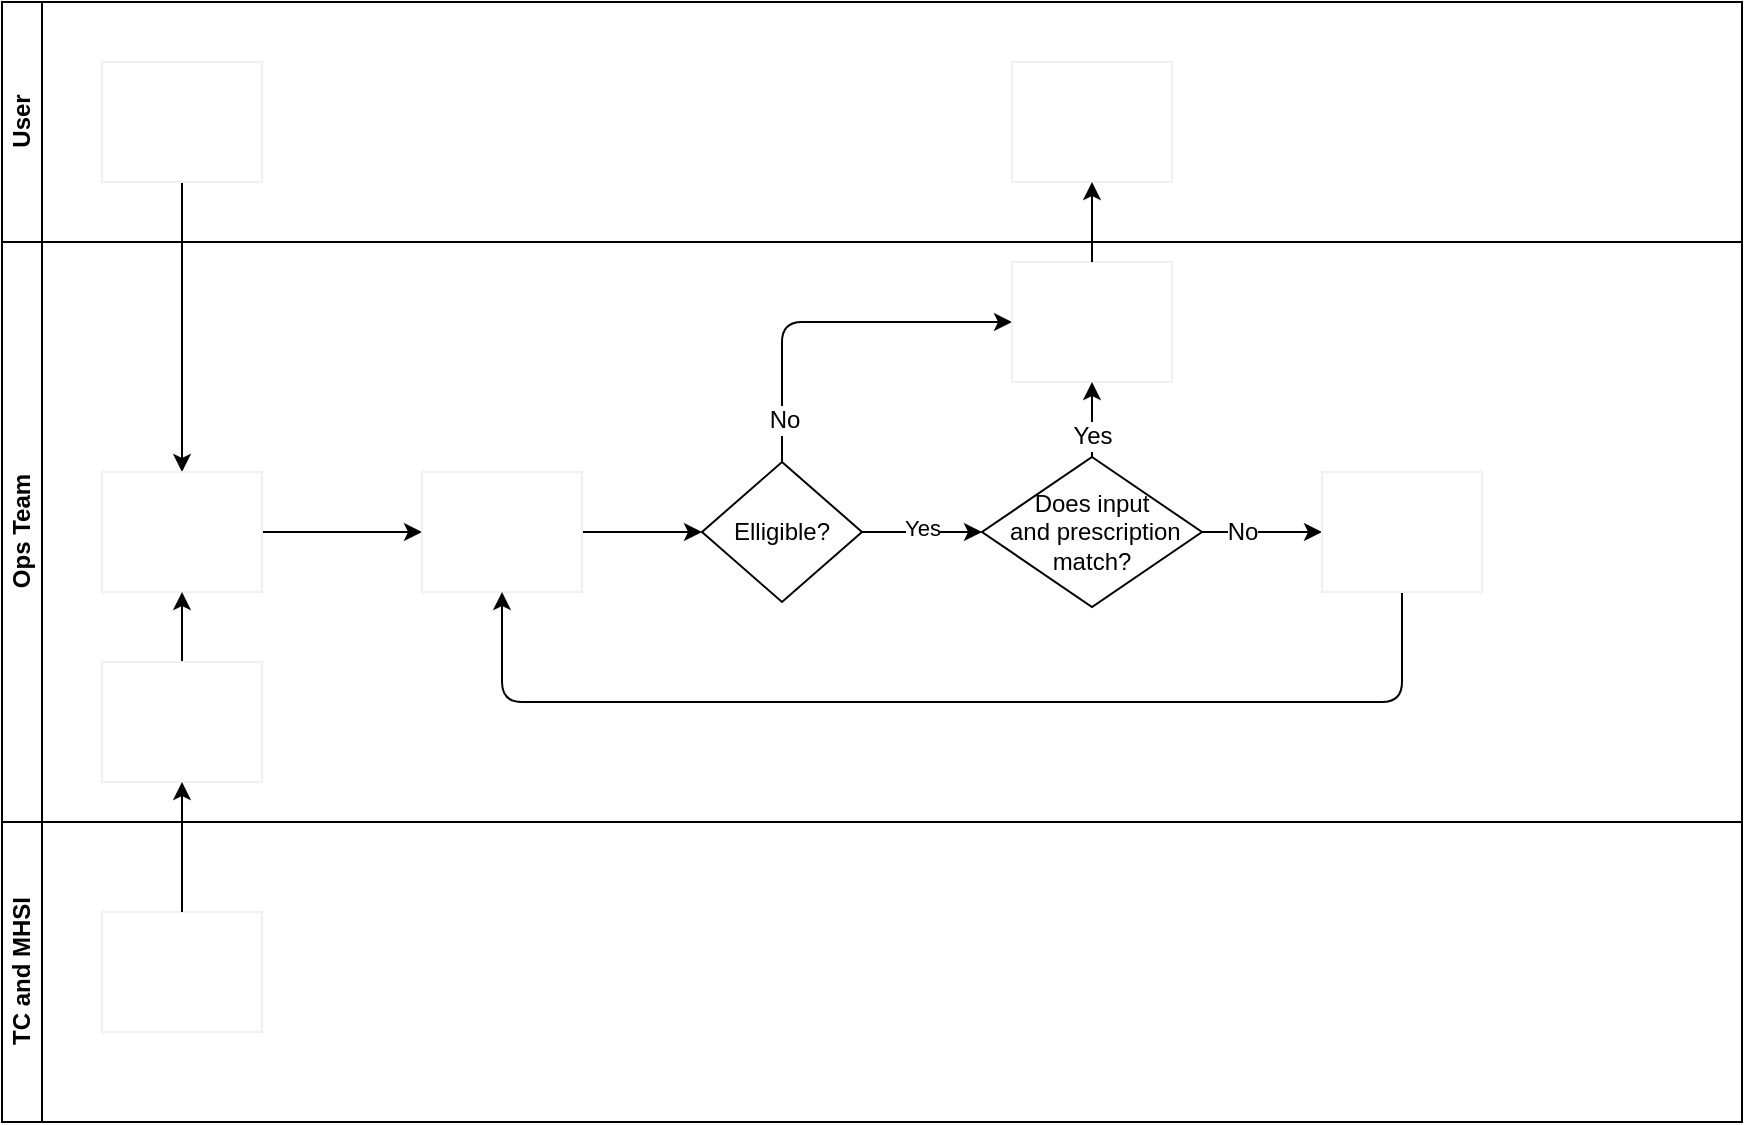 <mxfile>
    <diagram id="DGjUhBljzP0qLcx9KxV6" name="Page-1">
        <mxGraphModel dx="1329" dy="648" grid="1" gridSize="10" guides="1" tooltips="1" connect="1" arrows="1" fold="1" page="1" pageScale="1" pageWidth="850" pageHeight="1100" math="0" shadow="0">
            <root>
                <mxCell id="0"/>
                <mxCell id="1" parent="0"/>
                <mxCell id="23" value="" style="swimlane;html=1;childLayout=stackLayout;resizeParent=1;resizeParentMax=0;horizontal=0;startSize=0;horizontalStack=0;strokeColor=none;" vertex="1" parent="1">
                    <mxGeometry x="110" y="110" width="870" height="560" as="geometry">
                        <mxRectangle x="110" y="120" width="40" height="60" as="alternateBounds"/>
                    </mxGeometry>
                </mxCell>
                <mxCell id="24" style="edgeStyle=orthogonalEdgeStyle;rounded=1;orthogonalLoop=1;jettySize=auto;html=1;exitX=0.5;exitY=1;exitDx=0;exitDy=0;entryX=0.5;entryY=0;entryDx=0;entryDy=0;" edge="1" parent="23" source="28" target="32">
                    <mxGeometry relative="1" as="geometry">
                        <Array as="points">
                            <mxPoint x="90" y="220"/>
                            <mxPoint x="90" y="220"/>
                        </Array>
                    </mxGeometry>
                </mxCell>
                <mxCell id="27" value="User" style="swimlane;html=1;startSize=20;horizontal=0;" vertex="1" parent="23">
                    <mxGeometry width="870" height="120" as="geometry">
                        <mxRectangle x="20" width="850" height="30" as="alternateBounds"/>
                    </mxGeometry>
                </mxCell>
                <mxCell id="28" value="&lt;font color=&quot;#ffffff&quot;&gt;User enrolls via Best Life Website&lt;/font&gt;" style="rounded=0;whiteSpace=wrap;html=1;fontFamily=Helvetica;fontSize=12;fontColor=#000000;align=center;shadow=0;glass=0;strokeColor=#F0F0F0;" vertex="1" parent="27">
                    <mxGeometry x="50" y="30" width="80" height="60" as="geometry"/>
                </mxCell>
                <mxCell id="29" value="&lt;font color=&quot;#ffffff&quot;&gt;Receive Response&lt;/font&gt;" style="rounded=0;whiteSpace=wrap;html=1;fontFamily=Helvetica;fontSize=12;fontColor=#000000;align=center;strokeColor=#F0F0F0;" vertex="1" parent="27">
                    <mxGeometry x="505" y="30" width="80" height="60" as="geometry"/>
                </mxCell>
                <mxCell id="30" value="Ops Team" style="swimlane;html=1;startSize=20;horizontal=0;" vertex="1" parent="23">
                    <mxGeometry y="120" width="870" height="290" as="geometry"/>
                </mxCell>
                <mxCell id="31" style="edgeStyle=orthogonalEdgeStyle;rounded=0;orthogonalLoop=1;jettySize=auto;html=1;exitX=1;exitY=0.5;exitDx=0;exitDy=0;entryX=0;entryY=0.5;entryDx=0;entryDy=0;" edge="1" parent="30" source="32" target="34">
                    <mxGeometry relative="1" as="geometry"/>
                </mxCell>
                <mxCell id="32" value="&lt;font color=&quot;#ffffff&quot;&gt;Verifies enrollment via tickets in AirTable&lt;/font&gt;" style="rounded=0;whiteSpace=wrap;html=1;fontFamily=Helvetica;fontSize=12;fontColor=#000000;align=center;strokeColor=#F0F0F0;" vertex="1" parent="30">
                    <mxGeometry x="50" y="115" width="80" height="60" as="geometry"/>
                </mxCell>
                <mxCell id="33" style="edgeStyle=orthogonalEdgeStyle;rounded=0;orthogonalLoop=1;jettySize=auto;html=1;exitX=1;exitY=0.5;exitDx=0;exitDy=0;entryX=0;entryY=0.5;entryDx=0;entryDy=0;" edge="1" parent="30" source="34" target="37">
                    <mxGeometry relative="1" as="geometry">
                        <mxPoint x="370" y="105" as="targetPoint"/>
                    </mxGeometry>
                </mxCell>
                <mxCell id="34" value="&lt;font color=&quot;#ffffff&quot;&gt;Ticket will go through Auditing&lt;/font&gt;" style="rounded=0;whiteSpace=wrap;html=1;fontFamily=Helvetica;fontSize=12;fontColor=#000000;align=center;strokeColor=#F0F0F0;" vertex="1" parent="30">
                    <mxGeometry x="210" y="115" width="80" height="60" as="geometry"/>
                </mxCell>
                <mxCell id="66" style="edgeStyle=none;html=1;exitX=1;exitY=0.5;exitDx=0;exitDy=0;entryX=0;entryY=0.5;entryDx=0;entryDy=0;" edge="1" parent="30" source="37" target="70">
                    <mxGeometry relative="1" as="geometry">
                        <mxPoint x="530" y="120" as="targetPoint"/>
                    </mxGeometry>
                </mxCell>
                <mxCell id="67" value="Yes" style="edgeLabel;html=1;align=center;verticalAlign=middle;resizable=0;points=[];" vertex="1" connectable="0" parent="66">
                    <mxGeometry x="0.005" y="2" relative="1" as="geometry">
                        <mxPoint as="offset"/>
                    </mxGeometry>
                </mxCell>
                <mxCell id="79" style="edgeStyle=orthogonalEdgeStyle;html=1;exitX=0.5;exitY=0;exitDx=0;exitDy=0;entryX=0;entryY=0.5;entryDx=0;entryDy=0;fontSize=12;" edge="1" parent="30" source="37" target="68">
                    <mxGeometry relative="1" as="geometry"/>
                </mxCell>
                <mxCell id="80" value="No" style="edgeLabel;html=1;align=center;verticalAlign=middle;resizable=0;points=[];fontSize=12;" vertex="1" connectable="0" parent="79">
                    <mxGeometry x="-0.77" y="-1" relative="1" as="geometry">
                        <mxPoint as="offset"/>
                    </mxGeometry>
                </mxCell>
                <mxCell id="37" value="Elligible?" style="rhombus;whiteSpace=wrap;html=1;" vertex="1" parent="30">
                    <mxGeometry x="350" y="110" width="80" height="70" as="geometry"/>
                </mxCell>
                <mxCell id="65" style="edgeStyle=none;html=1;exitX=0.5;exitY=0;exitDx=0;exitDy=0;entryX=0.5;entryY=1;entryDx=0;entryDy=0;" edge="1" parent="30" source="63" target="32">
                    <mxGeometry relative="1" as="geometry"/>
                </mxCell>
                <mxCell id="63" value="&lt;font color=&quot;#ffffff&quot;&gt;Convert CSV to Tickets&lt;/font&gt;" style="rounded=0;whiteSpace=wrap;html=1;fontFamily=Helvetica;fontSize=12;fontColor=#000000;align=center;shadow=0;glass=0;strokeColor=#F0F0F0;" vertex="1" parent="30">
                    <mxGeometry x="50" y="210" width="80" height="60" as="geometry"/>
                </mxCell>
                <mxCell id="68" value="&lt;font color=&quot;#ffffff&quot;&gt;Send Response via SMS&lt;/font&gt;" style="rounded=0;whiteSpace=wrap;html=1;fontFamily=Helvetica;fontSize=12;fontColor=#000000;align=center;strokeColor=#F0F0F0;" vertex="1" parent="30">
                    <mxGeometry x="505" y="10" width="80" height="60" as="geometry"/>
                </mxCell>
                <mxCell id="71" style="edgeStyle=none;html=1;exitX=0.5;exitY=0;exitDx=0;exitDy=0;entryX=0.5;entryY=1;entryDx=0;entryDy=0;fontSize=12;" edge="1" parent="30" source="70" target="68">
                    <mxGeometry relative="1" as="geometry"/>
                </mxCell>
                <mxCell id="75" value="Yes" style="edgeLabel;html=1;align=center;verticalAlign=middle;resizable=0;points=[];fontSize=12;" vertex="1" connectable="0" parent="71">
                    <mxGeometry x="-0.405" relative="1" as="geometry">
                        <mxPoint as="offset"/>
                    </mxGeometry>
                </mxCell>
                <mxCell id="77" style="edgeStyle=none;html=1;exitX=1;exitY=0.5;exitDx=0;exitDy=0;entryX=0;entryY=0.5;entryDx=0;entryDy=0;fontSize=12;" edge="1" parent="30" source="70" target="76">
                    <mxGeometry relative="1" as="geometry"/>
                </mxCell>
                <mxCell id="81" value="No" style="edgeLabel;html=1;align=center;verticalAlign=middle;resizable=0;points=[];fontSize=12;" vertex="1" connectable="0" parent="77">
                    <mxGeometry x="-0.333" relative="1" as="geometry">
                        <mxPoint as="offset"/>
                    </mxGeometry>
                </mxCell>
                <mxCell id="70" value="Does input&lt;br&gt;&amp;nbsp;and prescription &lt;br&gt;match?" style="rhombus;whiteSpace=wrap;html=1;" vertex="1" parent="30">
                    <mxGeometry x="490" y="107.5" width="110" height="75" as="geometry"/>
                </mxCell>
                <mxCell id="78" style="edgeStyle=orthogonalEdgeStyle;html=1;exitX=0.5;exitY=1;exitDx=0;exitDy=0;entryX=0.5;entryY=1;entryDx=0;entryDy=0;fontSize=12;" edge="1" parent="30" source="76" target="34">
                    <mxGeometry relative="1" as="geometry">
                        <Array as="points">
                            <mxPoint x="700" y="230"/>
                            <mxPoint x="250" y="230"/>
                        </Array>
                    </mxGeometry>
                </mxCell>
                <mxCell id="76" value="&lt;font color=&quot;#ffffff&quot;&gt;Modify Medicines&amp;nbsp;&lt;/font&gt;" style="rounded=0;whiteSpace=wrap;html=1;fontFamily=Helvetica;fontSize=12;fontColor=#000000;align=center;strokeColor=#F0F0F0;" vertex="1" parent="30">
                    <mxGeometry x="660" y="115" width="80" height="60" as="geometry"/>
                </mxCell>
                <mxCell id="53" value="TC and MHSI" style="swimlane;html=1;startSize=20;horizontal=0;" vertex="1" parent="23">
                    <mxGeometry y="410" width="870" height="150" as="geometry"/>
                </mxCell>
                <mxCell id="62" value="&lt;font color=&quot;#ffffff&quot;&gt;Submits CSV File&lt;/font&gt;" style="rounded=0;whiteSpace=wrap;html=1;fontFamily=Helvetica;fontSize=12;fontColor=#000000;align=center;shadow=0;glass=0;strokeColor=#F0F0F0;" vertex="1" parent="53">
                    <mxGeometry x="50" y="45" width="80" height="60" as="geometry"/>
                </mxCell>
                <mxCell id="64" style="edgeStyle=none;html=1;exitX=0.5;exitY=0;exitDx=0;exitDy=0;entryX=0.5;entryY=1;entryDx=0;entryDy=0;" edge="1" parent="23" source="62" target="63">
                    <mxGeometry relative="1" as="geometry"/>
                </mxCell>
                <mxCell id="73" style="edgeStyle=none;html=1;exitX=0.5;exitY=0;exitDx=0;exitDy=0;entryX=0.5;entryY=1;entryDx=0;entryDy=0;fontSize=12;" edge="1" parent="23" source="68" target="29">
                    <mxGeometry relative="1" as="geometry"/>
                </mxCell>
            </root>
        </mxGraphModel>
    </diagram>
</mxfile>